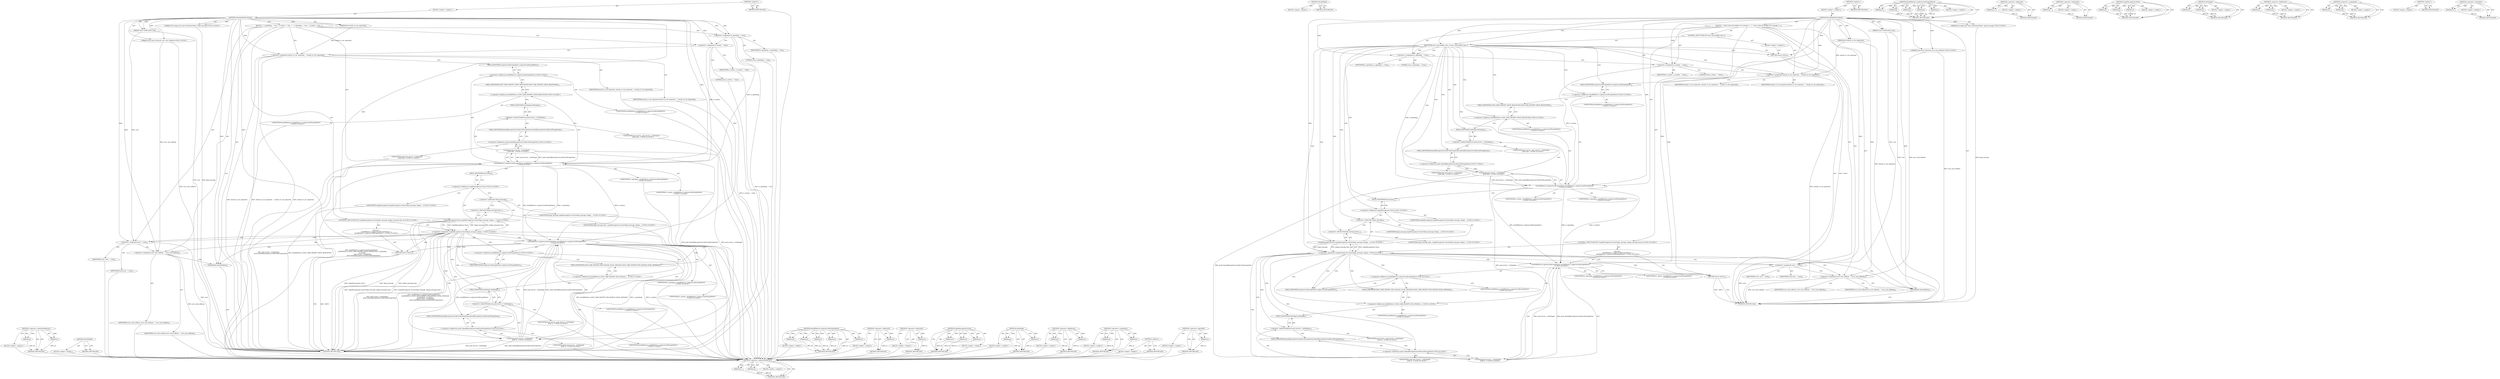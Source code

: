 digraph "&lt;operator&gt;.logicalNot" {
vulnerable_122 [label=<(METHOD,&lt;operator&gt;.indirectFieldAccess)>];
vulnerable_123 [label=<(PARAM,p1)>];
vulnerable_124 [label=<(PARAM,p2)>];
vulnerable_125 [label=<(BLOCK,&lt;empty&gt;,&lt;empty&gt;)>];
vulnerable_126 [label=<(METHOD_RETURN,ANY)>];
vulnerable_145 [label=<(METHOD,ShowBubble)>];
vulnerable_146 [label=<(BLOCK,&lt;empty&gt;,&lt;empty&gt;)>];
vulnerable_147 [label=<(METHOD_RETURN,ANY)>];
vulnerable_6 [label=<(METHOD,&lt;global&gt;)<SUB>1</SUB>>];
vulnerable_7 [label=<(BLOCK,&lt;empty&gt;,&lt;empty&gt;)<SUB>1</SUB>>];
vulnerable_8 [label=<(METHOD,ShowBubbleForUpload)<SUB>1</SUB>>];
vulnerable_9 [label=<(PARAM,const CreditCard&amp; card)<SUB>2</SUB>>];
vulnerable_10 [label="<(PARAM,std::unique_ptr&lt;base::DictionaryValue&gt; legal_message)<SUB>3</SUB>>"];
vulnerable_11 [label=<(PARAM,bool should_cvc_be_requested)<SUB>4</SUB>>];
vulnerable_12 [label="<(PARAM,const base::Closure&amp; save_card_callback)<SUB>5</SUB>>"];
vulnerable_13 [label=<(BLOCK,{
   is_uploading_ = true;
   is_reshow_ = fals...,{
   is_uploading_ = true;
   is_reshow_ = fals...)<SUB>5</SUB>>];
vulnerable_14 [label=<(&lt;operator&gt;.assignment,is_uploading_ = true)<SUB>6</SUB>>];
vulnerable_15 [label=<(IDENTIFIER,is_uploading_,is_uploading_ = true)<SUB>6</SUB>>];
vulnerable_16 [label=<(LITERAL,true,is_uploading_ = true)<SUB>6</SUB>>];
vulnerable_17 [label=<(&lt;operator&gt;.assignment,is_reshow_ = false)<SUB>7</SUB>>];
vulnerable_18 [label=<(IDENTIFIER,is_reshow_,is_reshow_ = false)<SUB>7</SUB>>];
vulnerable_19 [label=<(LITERAL,false,is_reshow_ = false)<SUB>7</SUB>>];
vulnerable_20 [label=<(&lt;operator&gt;.assignment,should_cvc_be_requested_ = should_cvc_be_requested)<SUB>8</SUB>>];
vulnerable_21 [label=<(IDENTIFIER,should_cvc_be_requested_,should_cvc_be_requested_ = should_cvc_be_requested)<SUB>8</SUB>>];
vulnerable_22 [label=<(IDENTIFIER,should_cvc_be_requested,should_cvc_be_requested_ = should_cvc_be_requested)<SUB>8</SUB>>];
vulnerable_23 [label="<(AutofillMetrics.LogSaveCardPromptMetric,AutofillMetrics::LogSaveCardPromptMetric(
     ...)<SUB>9</SUB>>"];
vulnerable_24 [label="<(&lt;operator&gt;.fieldAccess,AutofillMetrics::LogSaveCardPromptMetric)<SUB>9</SUB>>"];
vulnerable_25 [label="<(IDENTIFIER,AutofillMetrics,AutofillMetrics::LogSaveCardPromptMetric(
     ...)<SUB>9</SUB>>"];
vulnerable_26 [label=<(FIELD_IDENTIFIER,LogSaveCardPromptMetric,LogSaveCardPromptMetric)<SUB>9</SUB>>];
vulnerable_27 [label="<(&lt;operator&gt;.fieldAccess,AutofillMetrics::SAVE_CARD_PROMPT_SHOW_REQUESTED)<SUB>10</SUB>>"];
vulnerable_28 [label="<(IDENTIFIER,AutofillMetrics,AutofillMetrics::LogSaveCardPromptMetric(
     ...)<SUB>10</SUB>>"];
vulnerable_29 [label=<(FIELD_IDENTIFIER,SAVE_CARD_PROMPT_SHOW_REQUESTED,SAVE_CARD_PROMPT_SHOW_REQUESTED)<SUB>10</SUB>>];
vulnerable_30 [label="<(IDENTIFIER,is_uploading_,AutofillMetrics::LogSaveCardPromptMetric(
     ...)<SUB>10</SUB>>"];
vulnerable_31 [label="<(IDENTIFIER,is_reshow_,AutofillMetrics::LogSaveCardPromptMetric(
     ...)<SUB>11</SUB>>"];
vulnerable_32 [label="<(GetInteger,pref_service_-&gt;GetInteger(
          prefs::kAu...)<SUB>12</SUB>>"];
vulnerable_33 [label=<(&lt;operator&gt;.indirectFieldAccess,pref_service_-&gt;GetInteger)<SUB>12</SUB>>];
vulnerable_34 [label="<(IDENTIFIER,pref_service_,pref_service_-&gt;GetInteger(
          prefs::kAu...)<SUB>12</SUB>>"];
vulnerable_35 [label=<(FIELD_IDENTIFIER,GetInteger,GetInteger)<SUB>12</SUB>>];
vulnerable_36 [label="<(&lt;operator&gt;.fieldAccess,prefs::kAutofillAcceptSaveCreditCardPromptState)<SUB>13</SUB>>"];
vulnerable_37 [label="<(IDENTIFIER,prefs,pref_service_-&gt;GetInteger(
          prefs::kAu...)<SUB>13</SUB>>"];
vulnerable_38 [label=<(FIELD_IDENTIFIER,kAutofillAcceptSaveCreditCardPromptState,kAutofillAcceptSaveCreditCardPromptState)<SUB>13</SUB>>];
vulnerable_39 [label="<(CONTROL_STRUCTURE,IF,if (!LegalMessageLine::Parse(*legal_message, &amp;legal_message_lines_)))<SUB>15</SUB>>"];
vulnerable_40 [label="<(&lt;operator&gt;.logicalNot,!LegalMessageLine::Parse(*legal_message, &amp;legal...)<SUB>15</SUB>>"];
vulnerable_41 [label="<(LegalMessageLine.Parse,LegalMessageLine::Parse(*legal_message, &amp;legal_...)<SUB>15</SUB>>"];
vulnerable_42 [label="<(&lt;operator&gt;.fieldAccess,LegalMessageLine::Parse)<SUB>15</SUB>>"];
vulnerable_43 [label="<(IDENTIFIER,LegalMessageLine,LegalMessageLine::Parse(*legal_message, &amp;legal_...)<SUB>15</SUB>>"];
vulnerable_44 [label=<(FIELD_IDENTIFIER,Parse,Parse)<SUB>15</SUB>>];
vulnerable_45 [label=<(&lt;operator&gt;.indirection,*legal_message)<SUB>15</SUB>>];
vulnerable_46 [label="<(IDENTIFIER,legal_message,LegalMessageLine::Parse(*legal_message, &amp;legal_...)<SUB>15</SUB>>"];
vulnerable_47 [label=<(&lt;operator&gt;.addressOf,&amp;legal_message_lines_)<SUB>15</SUB>>];
vulnerable_48 [label="<(IDENTIFIER,legal_message_lines_,LegalMessageLine::Parse(*legal_message, &amp;legal_...)<SUB>15</SUB>>"];
vulnerable_49 [label="<(BLOCK,{
    AutofillMetrics::LogSaveCardPromptMetric(...,{
    AutofillMetrics::LogSaveCardPromptMetric(...)<SUB>15</SUB>>"];
vulnerable_50 [label="<(AutofillMetrics.LogSaveCardPromptMetric,AutofillMetrics::LogSaveCardPromptMetric(
     ...)<SUB>16</SUB>>"];
vulnerable_51 [label="<(&lt;operator&gt;.fieldAccess,AutofillMetrics::LogSaveCardPromptMetric)<SUB>16</SUB>>"];
vulnerable_52 [label="<(IDENTIFIER,AutofillMetrics,AutofillMetrics::LogSaveCardPromptMetric(
     ...)<SUB>16</SUB>>"];
vulnerable_53 [label=<(FIELD_IDENTIFIER,LogSaveCardPromptMetric,LogSaveCardPromptMetric)<SUB>16</SUB>>];
vulnerable_54 [label="<(&lt;operator&gt;.fieldAccess,AutofillMetrics::SAVE_CARD_PROMPT_END_INVALID_L...)<SUB>17</SUB>>"];
vulnerable_55 [label="<(IDENTIFIER,AutofillMetrics,AutofillMetrics::LogSaveCardPromptMetric(
     ...)<SUB>17</SUB>>"];
vulnerable_56 [label=<(FIELD_IDENTIFIER,SAVE_CARD_PROMPT_END_INVALID_LEGAL_MESSAGE,SAVE_CARD_PROMPT_END_INVALID_LEGAL_MESSAGE)<SUB>17</SUB>>];
vulnerable_57 [label="<(IDENTIFIER,is_uploading_,AutofillMetrics::LogSaveCardPromptMetric(
     ...)<SUB>18</SUB>>"];
vulnerable_58 [label="<(IDENTIFIER,is_reshow_,AutofillMetrics::LogSaveCardPromptMetric(
     ...)<SUB>18</SUB>>"];
vulnerable_59 [label="<(GetInteger,pref_service_-&gt;GetInteger(
            prefs::k...)<SUB>19</SUB>>"];
vulnerable_60 [label=<(&lt;operator&gt;.indirectFieldAccess,pref_service_-&gt;GetInteger)<SUB>19</SUB>>];
vulnerable_61 [label="<(IDENTIFIER,pref_service_,pref_service_-&gt;GetInteger(
            prefs::k...)<SUB>19</SUB>>"];
vulnerable_62 [label=<(FIELD_IDENTIFIER,GetInteger,GetInteger)<SUB>19</SUB>>];
vulnerable_63 [label="<(&lt;operator&gt;.fieldAccess,prefs::kAutofillAcceptSaveCreditCardPromptState)<SUB>20</SUB>>"];
vulnerable_64 [label="<(IDENTIFIER,prefs,pref_service_-&gt;GetInteger(
            prefs::k...)<SUB>20</SUB>>"];
vulnerable_65 [label=<(FIELD_IDENTIFIER,kAutofillAcceptSaveCreditCardPromptState,kAutofillAcceptSaveCreditCardPromptState)<SUB>20</SUB>>];
vulnerable_66 [label=<(RETURN,return;,return;)<SUB>21</SUB>>];
vulnerable_67 [label=<(&lt;operator&gt;.assignment,card_ = card)<SUB>24</SUB>>];
vulnerable_68 [label=<(IDENTIFIER,card_,card_ = card)<SUB>24</SUB>>];
vulnerable_69 [label=<(IDENTIFIER,card,card_ = card)<SUB>24</SUB>>];
vulnerable_70 [label=<(&lt;operator&gt;.assignment,save_card_callback_ = save_card_callback)<SUB>25</SUB>>];
vulnerable_71 [label=<(IDENTIFIER,save_card_callback_,save_card_callback_ = save_card_callback)<SUB>25</SUB>>];
vulnerable_72 [label=<(IDENTIFIER,save_card_callback,save_card_callback_ = save_card_callback)<SUB>25</SUB>>];
vulnerable_73 [label=<(ShowBubble,ShowBubble())<SUB>26</SUB>>];
vulnerable_74 [label=<(METHOD_RETURN,void)<SUB>1</SUB>>];
vulnerable_76 [label=<(METHOD_RETURN,ANY)<SUB>1</SUB>>];
vulnerable_104 [label=<(METHOD,AutofillMetrics.LogSaveCardPromptMetric)>];
vulnerable_105 [label=<(PARAM,p1)>];
vulnerable_106 [label=<(PARAM,p2)>];
vulnerable_107 [label=<(PARAM,p3)>];
vulnerable_108 [label=<(PARAM,p4)>];
vulnerable_109 [label=<(PARAM,p5)>];
vulnerable_110 [label=<(BLOCK,&lt;empty&gt;,&lt;empty&gt;)>];
vulnerable_111 [label=<(METHOD_RETURN,ANY)>];
vulnerable_141 [label=<(METHOD,&lt;operator&gt;.addressOf)>];
vulnerable_142 [label=<(PARAM,p1)>];
vulnerable_143 [label=<(BLOCK,&lt;empty&gt;,&lt;empty&gt;)>];
vulnerable_144 [label=<(METHOD_RETURN,ANY)>];
vulnerable_137 [label=<(METHOD,&lt;operator&gt;.indirection)>];
vulnerable_138 [label=<(PARAM,p1)>];
vulnerable_139 [label=<(BLOCK,&lt;empty&gt;,&lt;empty&gt;)>];
vulnerable_140 [label=<(METHOD_RETURN,ANY)>];
vulnerable_131 [label=<(METHOD,LegalMessageLine.Parse)>];
vulnerable_132 [label=<(PARAM,p1)>];
vulnerable_133 [label=<(PARAM,p2)>];
vulnerable_134 [label=<(PARAM,p3)>];
vulnerable_135 [label=<(BLOCK,&lt;empty&gt;,&lt;empty&gt;)>];
vulnerable_136 [label=<(METHOD_RETURN,ANY)>];
vulnerable_117 [label=<(METHOD,GetInteger)>];
vulnerable_118 [label=<(PARAM,p1)>];
vulnerable_119 [label=<(PARAM,p2)>];
vulnerable_120 [label=<(BLOCK,&lt;empty&gt;,&lt;empty&gt;)>];
vulnerable_121 [label=<(METHOD_RETURN,ANY)>];
vulnerable_112 [label=<(METHOD,&lt;operator&gt;.fieldAccess)>];
vulnerable_113 [label=<(PARAM,p1)>];
vulnerable_114 [label=<(PARAM,p2)>];
vulnerable_115 [label=<(BLOCK,&lt;empty&gt;,&lt;empty&gt;)>];
vulnerable_116 [label=<(METHOD_RETURN,ANY)>];
vulnerable_99 [label=<(METHOD,&lt;operator&gt;.assignment)>];
vulnerable_100 [label=<(PARAM,p1)>];
vulnerable_101 [label=<(PARAM,p2)>];
vulnerable_102 [label=<(BLOCK,&lt;empty&gt;,&lt;empty&gt;)>];
vulnerable_103 [label=<(METHOD_RETURN,ANY)>];
vulnerable_93 [label=<(METHOD,&lt;global&gt;)<SUB>1</SUB>>];
vulnerable_94 [label=<(BLOCK,&lt;empty&gt;,&lt;empty&gt;)>];
vulnerable_95 [label=<(METHOD_RETURN,ANY)>];
vulnerable_127 [label=<(METHOD,&lt;operator&gt;.logicalNot)>];
vulnerable_128 [label=<(PARAM,p1)>];
vulnerable_129 [label=<(BLOCK,&lt;empty&gt;,&lt;empty&gt;)>];
vulnerable_130 [label=<(METHOD_RETURN,ANY)>];
fixed_126 [label=<(METHOD,&lt;operator&gt;.indirectFieldAccess)>];
fixed_127 [label=<(PARAM,p1)>];
fixed_128 [label=<(PARAM,p2)>];
fixed_129 [label=<(BLOCK,&lt;empty&gt;,&lt;empty&gt;)>];
fixed_130 [label=<(METHOD_RETURN,ANY)>];
fixed_149 [label=<(METHOD,ShowBubble)>];
fixed_150 [label=<(BLOCK,&lt;empty&gt;,&lt;empty&gt;)>];
fixed_151 [label=<(METHOD_RETURN,ANY)>];
fixed_6 [label=<(METHOD,&lt;global&gt;)<SUB>1</SUB>>];
fixed_7 [label=<(BLOCK,&lt;empty&gt;,&lt;empty&gt;)<SUB>1</SUB>>];
fixed_8 [label=<(METHOD,ShowBubbleForUpload)<SUB>1</SUB>>];
fixed_9 [label=<(PARAM,const CreditCard&amp; card)<SUB>2</SUB>>];
fixed_10 [label="<(PARAM,std::unique_ptr&lt;base::DictionaryValue&gt; legal_message)<SUB>3</SUB>>"];
fixed_11 [label=<(PARAM,bool should_cvc_be_requested)<SUB>4</SUB>>];
fixed_12 [label="<(PARAM,const base::Closure&amp; save_card_callback)<SUB>5</SUB>>"];
fixed_13 [label=<(BLOCK,{
  // Don't show the bubble if it's already vi...,{
  // Don't show the bubble if it's already vi...)<SUB>5</SUB>>];
fixed_14 [label=<(CONTROL_STRUCTURE,IF,if (save_card_bubble_view_))<SUB>7</SUB>>];
fixed_15 [label=<(IDENTIFIER,save_card_bubble_view_,if (save_card_bubble_view_))<SUB>7</SUB>>];
fixed_16 [label=<(BLOCK,&lt;empty&gt;,&lt;empty&gt;)<SUB>8</SUB>>];
fixed_17 [label=<(RETURN,return;,return;)<SUB>8</SUB>>];
fixed_18 [label=<(&lt;operator&gt;.assignment,is_uploading_ = true)<SUB>10</SUB>>];
fixed_19 [label=<(IDENTIFIER,is_uploading_,is_uploading_ = true)<SUB>10</SUB>>];
fixed_20 [label=<(LITERAL,true,is_uploading_ = true)<SUB>10</SUB>>];
fixed_21 [label=<(&lt;operator&gt;.assignment,is_reshow_ = false)<SUB>11</SUB>>];
fixed_22 [label=<(IDENTIFIER,is_reshow_,is_reshow_ = false)<SUB>11</SUB>>];
fixed_23 [label=<(LITERAL,false,is_reshow_ = false)<SUB>11</SUB>>];
fixed_24 [label=<(&lt;operator&gt;.assignment,should_cvc_be_requested_ = should_cvc_be_requested)<SUB>12</SUB>>];
fixed_25 [label=<(IDENTIFIER,should_cvc_be_requested_,should_cvc_be_requested_ = should_cvc_be_requested)<SUB>12</SUB>>];
fixed_26 [label=<(IDENTIFIER,should_cvc_be_requested,should_cvc_be_requested_ = should_cvc_be_requested)<SUB>12</SUB>>];
fixed_27 [label="<(AutofillMetrics.LogSaveCardPromptMetric,AutofillMetrics::LogSaveCardPromptMetric(
     ...)<SUB>13</SUB>>"];
fixed_28 [label="<(&lt;operator&gt;.fieldAccess,AutofillMetrics::LogSaveCardPromptMetric)<SUB>13</SUB>>"];
fixed_29 [label="<(IDENTIFIER,AutofillMetrics,AutofillMetrics::LogSaveCardPromptMetric(
     ...)<SUB>13</SUB>>"];
fixed_30 [label=<(FIELD_IDENTIFIER,LogSaveCardPromptMetric,LogSaveCardPromptMetric)<SUB>13</SUB>>];
fixed_31 [label="<(&lt;operator&gt;.fieldAccess,AutofillMetrics::SAVE_CARD_PROMPT_SHOW_REQUESTED)<SUB>14</SUB>>"];
fixed_32 [label="<(IDENTIFIER,AutofillMetrics,AutofillMetrics::LogSaveCardPromptMetric(
     ...)<SUB>14</SUB>>"];
fixed_33 [label=<(FIELD_IDENTIFIER,SAVE_CARD_PROMPT_SHOW_REQUESTED,SAVE_CARD_PROMPT_SHOW_REQUESTED)<SUB>14</SUB>>];
fixed_34 [label="<(IDENTIFIER,is_uploading_,AutofillMetrics::LogSaveCardPromptMetric(
     ...)<SUB>14</SUB>>"];
fixed_35 [label="<(IDENTIFIER,is_reshow_,AutofillMetrics::LogSaveCardPromptMetric(
     ...)<SUB>15</SUB>>"];
fixed_36 [label="<(GetInteger,pref_service_-&gt;GetInteger(
          prefs::kAu...)<SUB>16</SUB>>"];
fixed_37 [label=<(&lt;operator&gt;.indirectFieldAccess,pref_service_-&gt;GetInteger)<SUB>16</SUB>>];
fixed_38 [label="<(IDENTIFIER,pref_service_,pref_service_-&gt;GetInteger(
          prefs::kAu...)<SUB>16</SUB>>"];
fixed_39 [label=<(FIELD_IDENTIFIER,GetInteger,GetInteger)<SUB>16</SUB>>];
fixed_40 [label="<(&lt;operator&gt;.fieldAccess,prefs::kAutofillAcceptSaveCreditCardPromptState)<SUB>17</SUB>>"];
fixed_41 [label="<(IDENTIFIER,prefs,pref_service_-&gt;GetInteger(
          prefs::kAu...)<SUB>17</SUB>>"];
fixed_42 [label=<(FIELD_IDENTIFIER,kAutofillAcceptSaveCreditCardPromptState,kAutofillAcceptSaveCreditCardPromptState)<SUB>17</SUB>>];
fixed_43 [label="<(CONTROL_STRUCTURE,IF,if (!LegalMessageLine::Parse(*legal_message, &amp;legal_message_lines_)))<SUB>19</SUB>>"];
fixed_44 [label="<(&lt;operator&gt;.logicalNot,!LegalMessageLine::Parse(*legal_message, &amp;legal...)<SUB>19</SUB>>"];
fixed_45 [label="<(LegalMessageLine.Parse,LegalMessageLine::Parse(*legal_message, &amp;legal_...)<SUB>19</SUB>>"];
fixed_46 [label="<(&lt;operator&gt;.fieldAccess,LegalMessageLine::Parse)<SUB>19</SUB>>"];
fixed_47 [label="<(IDENTIFIER,LegalMessageLine,LegalMessageLine::Parse(*legal_message, &amp;legal_...)<SUB>19</SUB>>"];
fixed_48 [label=<(FIELD_IDENTIFIER,Parse,Parse)<SUB>19</SUB>>];
fixed_49 [label=<(&lt;operator&gt;.indirection,*legal_message)<SUB>19</SUB>>];
fixed_50 [label="<(IDENTIFIER,legal_message,LegalMessageLine::Parse(*legal_message, &amp;legal_...)<SUB>19</SUB>>"];
fixed_51 [label=<(&lt;operator&gt;.addressOf,&amp;legal_message_lines_)<SUB>19</SUB>>];
fixed_52 [label="<(IDENTIFIER,legal_message_lines_,LegalMessageLine::Parse(*legal_message, &amp;legal_...)<SUB>19</SUB>>"];
fixed_53 [label="<(BLOCK,{
    AutofillMetrics::LogSaveCardPromptMetric(...,{
    AutofillMetrics::LogSaveCardPromptMetric(...)<SUB>19</SUB>>"];
fixed_54 [label="<(AutofillMetrics.LogSaveCardPromptMetric,AutofillMetrics::LogSaveCardPromptMetric(
     ...)<SUB>20</SUB>>"];
fixed_55 [label="<(&lt;operator&gt;.fieldAccess,AutofillMetrics::LogSaveCardPromptMetric)<SUB>20</SUB>>"];
fixed_56 [label="<(IDENTIFIER,AutofillMetrics,AutofillMetrics::LogSaveCardPromptMetric(
     ...)<SUB>20</SUB>>"];
fixed_57 [label=<(FIELD_IDENTIFIER,LogSaveCardPromptMetric,LogSaveCardPromptMetric)<SUB>20</SUB>>];
fixed_58 [label="<(&lt;operator&gt;.fieldAccess,AutofillMetrics::SAVE_CARD_PROMPT_END_INVALID_L...)<SUB>21</SUB>>"];
fixed_59 [label="<(IDENTIFIER,AutofillMetrics,AutofillMetrics::LogSaveCardPromptMetric(
     ...)<SUB>21</SUB>>"];
fixed_60 [label=<(FIELD_IDENTIFIER,SAVE_CARD_PROMPT_END_INVALID_LEGAL_MESSAGE,SAVE_CARD_PROMPT_END_INVALID_LEGAL_MESSAGE)<SUB>21</SUB>>];
fixed_61 [label="<(IDENTIFIER,is_uploading_,AutofillMetrics::LogSaveCardPromptMetric(
     ...)<SUB>22</SUB>>"];
fixed_62 [label="<(IDENTIFIER,is_reshow_,AutofillMetrics::LogSaveCardPromptMetric(
     ...)<SUB>22</SUB>>"];
fixed_63 [label="<(GetInteger,pref_service_-&gt;GetInteger(
            prefs::k...)<SUB>23</SUB>>"];
fixed_64 [label=<(&lt;operator&gt;.indirectFieldAccess,pref_service_-&gt;GetInteger)<SUB>23</SUB>>];
fixed_65 [label="<(IDENTIFIER,pref_service_,pref_service_-&gt;GetInteger(
            prefs::k...)<SUB>23</SUB>>"];
fixed_66 [label=<(FIELD_IDENTIFIER,GetInteger,GetInteger)<SUB>23</SUB>>];
fixed_67 [label="<(&lt;operator&gt;.fieldAccess,prefs::kAutofillAcceptSaveCreditCardPromptState)<SUB>24</SUB>>"];
fixed_68 [label="<(IDENTIFIER,prefs,pref_service_-&gt;GetInteger(
            prefs::k...)<SUB>24</SUB>>"];
fixed_69 [label=<(FIELD_IDENTIFIER,kAutofillAcceptSaveCreditCardPromptState,kAutofillAcceptSaveCreditCardPromptState)<SUB>24</SUB>>];
fixed_70 [label=<(RETURN,return;,return;)<SUB>25</SUB>>];
fixed_71 [label=<(&lt;operator&gt;.assignment,card_ = card)<SUB>28</SUB>>];
fixed_72 [label=<(IDENTIFIER,card_,card_ = card)<SUB>28</SUB>>];
fixed_73 [label=<(IDENTIFIER,card,card_ = card)<SUB>28</SUB>>];
fixed_74 [label=<(&lt;operator&gt;.assignment,save_card_callback_ = save_card_callback)<SUB>29</SUB>>];
fixed_75 [label=<(IDENTIFIER,save_card_callback_,save_card_callback_ = save_card_callback)<SUB>29</SUB>>];
fixed_76 [label=<(IDENTIFIER,save_card_callback,save_card_callback_ = save_card_callback)<SUB>29</SUB>>];
fixed_77 [label=<(ShowBubble,ShowBubble())<SUB>30</SUB>>];
fixed_78 [label=<(METHOD_RETURN,void)<SUB>1</SUB>>];
fixed_80 [label=<(METHOD_RETURN,ANY)<SUB>1</SUB>>];
fixed_108 [label=<(METHOD,AutofillMetrics.LogSaveCardPromptMetric)>];
fixed_109 [label=<(PARAM,p1)>];
fixed_110 [label=<(PARAM,p2)>];
fixed_111 [label=<(PARAM,p3)>];
fixed_112 [label=<(PARAM,p4)>];
fixed_113 [label=<(PARAM,p5)>];
fixed_114 [label=<(BLOCK,&lt;empty&gt;,&lt;empty&gt;)>];
fixed_115 [label=<(METHOD_RETURN,ANY)>];
fixed_145 [label=<(METHOD,&lt;operator&gt;.addressOf)>];
fixed_146 [label=<(PARAM,p1)>];
fixed_147 [label=<(BLOCK,&lt;empty&gt;,&lt;empty&gt;)>];
fixed_148 [label=<(METHOD_RETURN,ANY)>];
fixed_141 [label=<(METHOD,&lt;operator&gt;.indirection)>];
fixed_142 [label=<(PARAM,p1)>];
fixed_143 [label=<(BLOCK,&lt;empty&gt;,&lt;empty&gt;)>];
fixed_144 [label=<(METHOD_RETURN,ANY)>];
fixed_135 [label=<(METHOD,LegalMessageLine.Parse)>];
fixed_136 [label=<(PARAM,p1)>];
fixed_137 [label=<(PARAM,p2)>];
fixed_138 [label=<(PARAM,p3)>];
fixed_139 [label=<(BLOCK,&lt;empty&gt;,&lt;empty&gt;)>];
fixed_140 [label=<(METHOD_RETURN,ANY)>];
fixed_121 [label=<(METHOD,GetInteger)>];
fixed_122 [label=<(PARAM,p1)>];
fixed_123 [label=<(PARAM,p2)>];
fixed_124 [label=<(BLOCK,&lt;empty&gt;,&lt;empty&gt;)>];
fixed_125 [label=<(METHOD_RETURN,ANY)>];
fixed_116 [label=<(METHOD,&lt;operator&gt;.fieldAccess)>];
fixed_117 [label=<(PARAM,p1)>];
fixed_118 [label=<(PARAM,p2)>];
fixed_119 [label=<(BLOCK,&lt;empty&gt;,&lt;empty&gt;)>];
fixed_120 [label=<(METHOD_RETURN,ANY)>];
fixed_103 [label=<(METHOD,&lt;operator&gt;.assignment)>];
fixed_104 [label=<(PARAM,p1)>];
fixed_105 [label=<(PARAM,p2)>];
fixed_106 [label=<(BLOCK,&lt;empty&gt;,&lt;empty&gt;)>];
fixed_107 [label=<(METHOD_RETURN,ANY)>];
fixed_97 [label=<(METHOD,&lt;global&gt;)<SUB>1</SUB>>];
fixed_98 [label=<(BLOCK,&lt;empty&gt;,&lt;empty&gt;)>];
fixed_99 [label=<(METHOD_RETURN,ANY)>];
fixed_131 [label=<(METHOD,&lt;operator&gt;.logicalNot)>];
fixed_132 [label=<(PARAM,p1)>];
fixed_133 [label=<(BLOCK,&lt;empty&gt;,&lt;empty&gt;)>];
fixed_134 [label=<(METHOD_RETURN,ANY)>];
vulnerable_122 -> vulnerable_123  [key=0, label="AST: "];
vulnerable_122 -> vulnerable_123  [key=1, label="DDG: "];
vulnerable_122 -> vulnerable_125  [key=0, label="AST: "];
vulnerable_122 -> vulnerable_124  [key=0, label="AST: "];
vulnerable_122 -> vulnerable_124  [key=1, label="DDG: "];
vulnerable_122 -> vulnerable_126  [key=0, label="AST: "];
vulnerable_122 -> vulnerable_126  [key=1, label="CFG: "];
vulnerable_123 -> vulnerable_126  [key=0, label="DDG: p1"];
vulnerable_124 -> vulnerable_126  [key=0, label="DDG: p2"];
vulnerable_125 -> fixed_126  [key=0];
vulnerable_126 -> fixed_126  [key=0];
vulnerable_145 -> vulnerable_146  [key=0, label="AST: "];
vulnerable_145 -> vulnerable_147  [key=0, label="AST: "];
vulnerable_145 -> vulnerable_147  [key=1, label="CFG: "];
vulnerable_146 -> fixed_126  [key=0];
vulnerable_147 -> fixed_126  [key=0];
vulnerable_6 -> vulnerable_7  [key=0, label="AST: "];
vulnerable_6 -> vulnerable_76  [key=0, label="AST: "];
vulnerable_6 -> vulnerable_76  [key=1, label="CFG: "];
vulnerable_7 -> vulnerable_8  [key=0, label="AST: "];
vulnerable_8 -> vulnerable_9  [key=0, label="AST: "];
vulnerable_8 -> vulnerable_9  [key=1, label="DDG: "];
vulnerable_8 -> vulnerable_10  [key=0, label="AST: "];
vulnerable_8 -> vulnerable_10  [key=1, label="DDG: "];
vulnerable_8 -> vulnerable_11  [key=0, label="AST: "];
vulnerable_8 -> vulnerable_11  [key=1, label="DDG: "];
vulnerable_8 -> vulnerable_12  [key=0, label="AST: "];
vulnerable_8 -> vulnerable_12  [key=1, label="DDG: "];
vulnerable_8 -> vulnerable_13  [key=0, label="AST: "];
vulnerable_8 -> vulnerable_74  [key=0, label="AST: "];
vulnerable_8 -> vulnerable_14  [key=0, label="CFG: "];
vulnerable_8 -> vulnerable_14  [key=1, label="DDG: "];
vulnerable_8 -> vulnerable_17  [key=0, label="DDG: "];
vulnerable_8 -> vulnerable_20  [key=0, label="DDG: "];
vulnerable_8 -> vulnerable_67  [key=0, label="DDG: "];
vulnerable_8 -> vulnerable_70  [key=0, label="DDG: "];
vulnerable_8 -> vulnerable_73  [key=0, label="DDG: "];
vulnerable_8 -> vulnerable_23  [key=0, label="DDG: "];
vulnerable_8 -> vulnerable_66  [key=0, label="DDG: "];
vulnerable_8 -> vulnerable_41  [key=0, label="DDG: "];
vulnerable_8 -> vulnerable_50  [key=0, label="DDG: "];
vulnerable_9 -> vulnerable_74  [key=0, label="DDG: card"];
vulnerable_9 -> vulnerable_67  [key=0, label="DDG: card"];
vulnerable_10 -> vulnerable_74  [key=0, label="DDG: legal_message"];
vulnerable_11 -> vulnerable_20  [key=0, label="DDG: should_cvc_be_requested"];
vulnerable_12 -> vulnerable_74  [key=0, label="DDG: save_card_callback"];
vulnerable_12 -> vulnerable_70  [key=0, label="DDG: save_card_callback"];
vulnerable_13 -> vulnerable_14  [key=0, label="AST: "];
vulnerable_13 -> vulnerable_17  [key=0, label="AST: "];
vulnerable_13 -> vulnerable_20  [key=0, label="AST: "];
vulnerable_13 -> vulnerable_23  [key=0, label="AST: "];
vulnerable_13 -> vulnerable_39  [key=0, label="AST: "];
vulnerable_13 -> vulnerable_67  [key=0, label="AST: "];
vulnerable_13 -> vulnerable_70  [key=0, label="AST: "];
vulnerable_13 -> vulnerable_73  [key=0, label="AST: "];
vulnerable_14 -> vulnerable_15  [key=0, label="AST: "];
vulnerable_14 -> vulnerable_16  [key=0, label="AST: "];
vulnerable_14 -> vulnerable_17  [key=0, label="CFG: "];
vulnerable_14 -> vulnerable_74  [key=0, label="DDG: is_uploading_ = true"];
vulnerable_14 -> vulnerable_23  [key=0, label="DDG: is_uploading_"];
vulnerable_15 -> fixed_126  [key=0];
vulnerable_16 -> fixed_126  [key=0];
vulnerable_17 -> vulnerable_18  [key=0, label="AST: "];
vulnerable_17 -> vulnerable_19  [key=0, label="AST: "];
vulnerable_17 -> vulnerable_20  [key=0, label="CFG: "];
vulnerable_17 -> vulnerable_74  [key=0, label="DDG: is_reshow_ = false"];
vulnerable_17 -> vulnerable_23  [key=0, label="DDG: is_reshow_"];
vulnerable_18 -> fixed_126  [key=0];
vulnerable_19 -> fixed_126  [key=0];
vulnerable_20 -> vulnerable_21  [key=0, label="AST: "];
vulnerable_20 -> vulnerable_22  [key=0, label="AST: "];
vulnerable_20 -> vulnerable_26  [key=0, label="CFG: "];
vulnerable_20 -> vulnerable_74  [key=0, label="DDG: should_cvc_be_requested"];
vulnerable_20 -> vulnerable_74  [key=1, label="DDG: should_cvc_be_requested_ = should_cvc_be_requested"];
vulnerable_20 -> vulnerable_74  [key=2, label="DDG: should_cvc_be_requested_"];
vulnerable_21 -> fixed_126  [key=0];
vulnerable_22 -> fixed_126  [key=0];
vulnerable_23 -> vulnerable_24  [key=0, label="AST: "];
vulnerable_23 -> vulnerable_27  [key=0, label="AST: "];
vulnerable_23 -> vulnerable_30  [key=0, label="AST: "];
vulnerable_23 -> vulnerable_31  [key=0, label="AST: "];
vulnerable_23 -> vulnerable_32  [key=0, label="AST: "];
vulnerable_23 -> vulnerable_44  [key=0, label="CFG: "];
vulnerable_23 -> vulnerable_74  [key=0, label="DDG: AutofillMetrics::SAVE_CARD_PROMPT_SHOW_REQUESTED"];
vulnerable_23 -> vulnerable_74  [key=1, label="DDG: pref_service_-&gt;GetInteger(
          prefs::kAutofillAcceptSaveCreditCardPromptState)"];
vulnerable_23 -> vulnerable_74  [key=2, label="DDG: AutofillMetrics::LogSaveCardPromptMetric(
      AutofillMetrics::SAVE_CARD_PROMPT_SHOW_REQUESTED, is_uploading_,
      is_reshow_,
      pref_service_-&gt;GetInteger(
          prefs::kAutofillAcceptSaveCreditCardPromptState))"];
vulnerable_23 -> vulnerable_50  [key=0, label="DDG: AutofillMetrics::LogSaveCardPromptMetric"];
vulnerable_23 -> vulnerable_50  [key=1, label="DDG: is_uploading_"];
vulnerable_23 -> vulnerable_50  [key=2, label="DDG: is_reshow_"];
vulnerable_24 -> vulnerable_25  [key=0, label="AST: "];
vulnerable_24 -> vulnerable_26  [key=0, label="AST: "];
vulnerable_24 -> vulnerable_29  [key=0, label="CFG: "];
vulnerable_25 -> fixed_126  [key=0];
vulnerable_26 -> vulnerable_24  [key=0, label="CFG: "];
vulnerable_27 -> vulnerable_28  [key=0, label="AST: "];
vulnerable_27 -> vulnerable_29  [key=0, label="AST: "];
vulnerable_27 -> vulnerable_35  [key=0, label="CFG: "];
vulnerable_28 -> fixed_126  [key=0];
vulnerable_29 -> vulnerable_27  [key=0, label="CFG: "];
vulnerable_30 -> fixed_126  [key=0];
vulnerable_31 -> fixed_126  [key=0];
vulnerable_32 -> vulnerable_33  [key=0, label="AST: "];
vulnerable_32 -> vulnerable_36  [key=0, label="AST: "];
vulnerable_32 -> vulnerable_23  [key=0, label="CFG: "];
vulnerable_32 -> vulnerable_23  [key=1, label="DDG: pref_service_-&gt;GetInteger"];
vulnerable_32 -> vulnerable_23  [key=2, label="DDG: prefs::kAutofillAcceptSaveCreditCardPromptState"];
vulnerable_32 -> vulnerable_59  [key=0, label="DDG: pref_service_-&gt;GetInteger"];
vulnerable_32 -> vulnerable_59  [key=1, label="DDG: prefs::kAutofillAcceptSaveCreditCardPromptState"];
vulnerable_33 -> vulnerable_34  [key=0, label="AST: "];
vulnerable_33 -> vulnerable_35  [key=0, label="AST: "];
vulnerable_33 -> vulnerable_38  [key=0, label="CFG: "];
vulnerable_34 -> fixed_126  [key=0];
vulnerable_35 -> vulnerable_33  [key=0, label="CFG: "];
vulnerable_36 -> vulnerable_37  [key=0, label="AST: "];
vulnerable_36 -> vulnerable_38  [key=0, label="AST: "];
vulnerable_36 -> vulnerable_32  [key=0, label="CFG: "];
vulnerable_37 -> fixed_126  [key=0];
vulnerable_38 -> vulnerable_36  [key=0, label="CFG: "];
vulnerable_39 -> vulnerable_40  [key=0, label="AST: "];
vulnerable_39 -> vulnerable_49  [key=0, label="AST: "];
vulnerable_40 -> vulnerable_41  [key=0, label="AST: "];
vulnerable_40 -> vulnerable_53  [key=0, label="CFG: "];
vulnerable_40 -> vulnerable_53  [key=1, label="CDG: "];
vulnerable_40 -> vulnerable_67  [key=0, label="CFG: "];
vulnerable_40 -> vulnerable_67  [key=1, label="CDG: "];
vulnerable_40 -> vulnerable_74  [key=0, label="DDG: LegalMessageLine::Parse(*legal_message, &amp;legal_message_lines_)"];
vulnerable_40 -> vulnerable_74  [key=1, label="DDG: !LegalMessageLine::Parse(*legal_message, &amp;legal_message_lines_)"];
vulnerable_40 -> vulnerable_60  [key=0, label="CDG: "];
vulnerable_40 -> vulnerable_73  [key=0, label="CDG: "];
vulnerable_40 -> vulnerable_51  [key=0, label="CDG: "];
vulnerable_40 -> vulnerable_66  [key=0, label="CDG: "];
vulnerable_40 -> vulnerable_56  [key=0, label="CDG: "];
vulnerable_40 -> vulnerable_70  [key=0, label="CDG: "];
vulnerable_40 -> vulnerable_63  [key=0, label="CDG: "];
vulnerable_40 -> vulnerable_65  [key=0, label="CDG: "];
vulnerable_40 -> vulnerable_50  [key=0, label="CDG: "];
vulnerable_40 -> vulnerable_59  [key=0, label="CDG: "];
vulnerable_40 -> vulnerable_54  [key=0, label="CDG: "];
vulnerable_40 -> vulnerable_62  [key=0, label="CDG: "];
vulnerable_41 -> vulnerable_42  [key=0, label="AST: "];
vulnerable_41 -> vulnerable_45  [key=0, label="AST: "];
vulnerable_41 -> vulnerable_47  [key=0, label="AST: "];
vulnerable_41 -> vulnerable_40  [key=0, label="CFG: "];
vulnerable_41 -> vulnerable_40  [key=1, label="DDG: LegalMessageLine::Parse"];
vulnerable_41 -> vulnerable_40  [key=2, label="DDG: *legal_message"];
vulnerable_41 -> vulnerable_40  [key=3, label="DDG: &amp;legal_message_lines_"];
vulnerable_41 -> vulnerable_74  [key=0, label="DDG: LegalMessageLine::Parse"];
vulnerable_41 -> vulnerable_74  [key=1, label="DDG: *legal_message"];
vulnerable_41 -> vulnerable_74  [key=2, label="DDG: &amp;legal_message_lines_"];
vulnerable_42 -> vulnerable_43  [key=0, label="AST: "];
vulnerable_42 -> vulnerable_44  [key=0, label="AST: "];
vulnerable_42 -> vulnerable_45  [key=0, label="CFG: "];
vulnerable_43 -> fixed_126  [key=0];
vulnerable_44 -> vulnerable_42  [key=0, label="CFG: "];
vulnerable_45 -> vulnerable_46  [key=0, label="AST: "];
vulnerable_45 -> vulnerable_47  [key=0, label="CFG: "];
vulnerable_46 -> fixed_126  [key=0];
vulnerable_47 -> vulnerable_48  [key=0, label="AST: "];
vulnerable_47 -> vulnerable_41  [key=0, label="CFG: "];
vulnerable_48 -> fixed_126  [key=0];
vulnerable_49 -> vulnerable_50  [key=0, label="AST: "];
vulnerable_49 -> vulnerable_66  [key=0, label="AST: "];
vulnerable_50 -> vulnerable_51  [key=0, label="AST: "];
vulnerable_50 -> vulnerable_54  [key=0, label="AST: "];
vulnerable_50 -> vulnerable_57  [key=0, label="AST: "];
vulnerable_50 -> vulnerable_58  [key=0, label="AST: "];
vulnerable_50 -> vulnerable_59  [key=0, label="AST: "];
vulnerable_50 -> vulnerable_66  [key=0, label="CFG: "];
vulnerable_50 -> vulnerable_74  [key=0, label="DDG: AutofillMetrics::LogSaveCardPromptMetric"];
vulnerable_50 -> vulnerable_74  [key=1, label="DDG: AutofillMetrics::SAVE_CARD_PROMPT_END_INVALID_LEGAL_MESSAGE"];
vulnerable_50 -> vulnerable_74  [key=2, label="DDG: is_uploading_"];
vulnerable_50 -> vulnerable_74  [key=3, label="DDG: is_reshow_"];
vulnerable_50 -> vulnerable_74  [key=4, label="DDG: pref_service_-&gt;GetInteger(
            prefs::kAutofillAcceptSaveCreditCardPromptState)"];
vulnerable_50 -> vulnerable_74  [key=5, label="DDG: AutofillMetrics::LogSaveCardPromptMetric(
        AutofillMetrics::SAVE_CARD_PROMPT_END_INVALID_LEGAL_MESSAGE,
        is_uploading_, is_reshow_,
        pref_service_-&gt;GetInteger(
            prefs::kAutofillAcceptSaveCreditCardPromptState))"];
vulnerable_51 -> vulnerable_52  [key=0, label="AST: "];
vulnerable_51 -> vulnerable_53  [key=0, label="AST: "];
vulnerable_51 -> vulnerable_56  [key=0, label="CFG: "];
vulnerable_52 -> fixed_126  [key=0];
vulnerable_53 -> vulnerable_51  [key=0, label="CFG: "];
vulnerable_54 -> vulnerable_55  [key=0, label="AST: "];
vulnerable_54 -> vulnerable_56  [key=0, label="AST: "];
vulnerable_54 -> vulnerable_62  [key=0, label="CFG: "];
vulnerable_55 -> fixed_126  [key=0];
vulnerable_56 -> vulnerable_54  [key=0, label="CFG: "];
vulnerable_57 -> fixed_126  [key=0];
vulnerable_58 -> fixed_126  [key=0];
vulnerable_59 -> vulnerable_60  [key=0, label="AST: "];
vulnerable_59 -> vulnerable_63  [key=0, label="AST: "];
vulnerable_59 -> vulnerable_50  [key=0, label="CFG: "];
vulnerable_59 -> vulnerable_50  [key=1, label="DDG: pref_service_-&gt;GetInteger"];
vulnerable_59 -> vulnerable_50  [key=2, label="DDG: prefs::kAutofillAcceptSaveCreditCardPromptState"];
vulnerable_59 -> vulnerable_74  [key=0, label="DDG: pref_service_-&gt;GetInteger"];
vulnerable_59 -> vulnerable_74  [key=1, label="DDG: prefs::kAutofillAcceptSaveCreditCardPromptState"];
vulnerable_60 -> vulnerable_61  [key=0, label="AST: "];
vulnerable_60 -> vulnerable_62  [key=0, label="AST: "];
vulnerable_60 -> vulnerable_65  [key=0, label="CFG: "];
vulnerable_61 -> fixed_126  [key=0];
vulnerable_62 -> vulnerable_60  [key=0, label="CFG: "];
vulnerable_63 -> vulnerable_64  [key=0, label="AST: "];
vulnerable_63 -> vulnerable_65  [key=0, label="AST: "];
vulnerable_63 -> vulnerable_59  [key=0, label="CFG: "];
vulnerable_64 -> fixed_126  [key=0];
vulnerable_65 -> vulnerable_63  [key=0, label="CFG: "];
vulnerable_66 -> vulnerable_74  [key=0, label="CFG: "];
vulnerable_66 -> vulnerable_74  [key=1, label="DDG: &lt;RET&gt;"];
vulnerable_67 -> vulnerable_68  [key=0, label="AST: "];
vulnerable_67 -> vulnerable_69  [key=0, label="AST: "];
vulnerable_67 -> vulnerable_70  [key=0, label="CFG: "];
vulnerable_67 -> vulnerable_74  [key=0, label="DDG: card_"];
vulnerable_68 -> fixed_126  [key=0];
vulnerable_69 -> fixed_126  [key=0];
vulnerable_70 -> vulnerable_71  [key=0, label="AST: "];
vulnerable_70 -> vulnerable_72  [key=0, label="AST: "];
vulnerable_70 -> vulnerable_73  [key=0, label="CFG: "];
vulnerable_70 -> vulnerable_74  [key=0, label="DDG: save_card_callback_"];
vulnerable_71 -> fixed_126  [key=0];
vulnerable_72 -> fixed_126  [key=0];
vulnerable_73 -> vulnerable_74  [key=0, label="CFG: "];
vulnerable_74 -> fixed_126  [key=0];
vulnerable_76 -> fixed_126  [key=0];
vulnerable_104 -> vulnerable_105  [key=0, label="AST: "];
vulnerable_104 -> vulnerable_105  [key=1, label="DDG: "];
vulnerable_104 -> vulnerable_110  [key=0, label="AST: "];
vulnerable_104 -> vulnerable_106  [key=0, label="AST: "];
vulnerable_104 -> vulnerable_106  [key=1, label="DDG: "];
vulnerable_104 -> vulnerable_111  [key=0, label="AST: "];
vulnerable_104 -> vulnerable_111  [key=1, label="CFG: "];
vulnerable_104 -> vulnerable_107  [key=0, label="AST: "];
vulnerable_104 -> vulnerable_107  [key=1, label="DDG: "];
vulnerable_104 -> vulnerable_108  [key=0, label="AST: "];
vulnerable_104 -> vulnerable_108  [key=1, label="DDG: "];
vulnerable_104 -> vulnerable_109  [key=0, label="AST: "];
vulnerable_104 -> vulnerable_109  [key=1, label="DDG: "];
vulnerable_105 -> vulnerable_111  [key=0, label="DDG: p1"];
vulnerable_106 -> vulnerable_111  [key=0, label="DDG: p2"];
vulnerable_107 -> vulnerable_111  [key=0, label="DDG: p3"];
vulnerable_108 -> vulnerable_111  [key=0, label="DDG: p4"];
vulnerable_109 -> vulnerable_111  [key=0, label="DDG: p5"];
vulnerable_110 -> fixed_126  [key=0];
vulnerable_111 -> fixed_126  [key=0];
vulnerable_141 -> vulnerable_142  [key=0, label="AST: "];
vulnerable_141 -> vulnerable_142  [key=1, label="DDG: "];
vulnerable_141 -> vulnerable_143  [key=0, label="AST: "];
vulnerable_141 -> vulnerable_144  [key=0, label="AST: "];
vulnerable_141 -> vulnerable_144  [key=1, label="CFG: "];
vulnerable_142 -> vulnerable_144  [key=0, label="DDG: p1"];
vulnerable_143 -> fixed_126  [key=0];
vulnerable_144 -> fixed_126  [key=0];
vulnerable_137 -> vulnerable_138  [key=0, label="AST: "];
vulnerable_137 -> vulnerable_138  [key=1, label="DDG: "];
vulnerable_137 -> vulnerable_139  [key=0, label="AST: "];
vulnerable_137 -> vulnerable_140  [key=0, label="AST: "];
vulnerable_137 -> vulnerable_140  [key=1, label="CFG: "];
vulnerable_138 -> vulnerable_140  [key=0, label="DDG: p1"];
vulnerable_139 -> fixed_126  [key=0];
vulnerable_140 -> fixed_126  [key=0];
vulnerable_131 -> vulnerable_132  [key=0, label="AST: "];
vulnerable_131 -> vulnerable_132  [key=1, label="DDG: "];
vulnerable_131 -> vulnerable_135  [key=0, label="AST: "];
vulnerable_131 -> vulnerable_133  [key=0, label="AST: "];
vulnerable_131 -> vulnerable_133  [key=1, label="DDG: "];
vulnerable_131 -> vulnerable_136  [key=0, label="AST: "];
vulnerable_131 -> vulnerable_136  [key=1, label="CFG: "];
vulnerable_131 -> vulnerable_134  [key=0, label="AST: "];
vulnerable_131 -> vulnerable_134  [key=1, label="DDG: "];
vulnerable_132 -> vulnerable_136  [key=0, label="DDG: p1"];
vulnerable_133 -> vulnerable_136  [key=0, label="DDG: p2"];
vulnerable_134 -> vulnerable_136  [key=0, label="DDG: p3"];
vulnerable_135 -> fixed_126  [key=0];
vulnerable_136 -> fixed_126  [key=0];
vulnerable_117 -> vulnerable_118  [key=0, label="AST: "];
vulnerable_117 -> vulnerable_118  [key=1, label="DDG: "];
vulnerable_117 -> vulnerable_120  [key=0, label="AST: "];
vulnerable_117 -> vulnerable_119  [key=0, label="AST: "];
vulnerable_117 -> vulnerable_119  [key=1, label="DDG: "];
vulnerable_117 -> vulnerable_121  [key=0, label="AST: "];
vulnerable_117 -> vulnerable_121  [key=1, label="CFG: "];
vulnerable_118 -> vulnerable_121  [key=0, label="DDG: p1"];
vulnerable_119 -> vulnerable_121  [key=0, label="DDG: p2"];
vulnerable_120 -> fixed_126  [key=0];
vulnerable_121 -> fixed_126  [key=0];
vulnerable_112 -> vulnerable_113  [key=0, label="AST: "];
vulnerable_112 -> vulnerable_113  [key=1, label="DDG: "];
vulnerable_112 -> vulnerable_115  [key=0, label="AST: "];
vulnerable_112 -> vulnerable_114  [key=0, label="AST: "];
vulnerable_112 -> vulnerable_114  [key=1, label="DDG: "];
vulnerable_112 -> vulnerable_116  [key=0, label="AST: "];
vulnerable_112 -> vulnerable_116  [key=1, label="CFG: "];
vulnerable_113 -> vulnerable_116  [key=0, label="DDG: p1"];
vulnerable_114 -> vulnerable_116  [key=0, label="DDG: p2"];
vulnerable_115 -> fixed_126  [key=0];
vulnerable_116 -> fixed_126  [key=0];
vulnerable_99 -> vulnerable_100  [key=0, label="AST: "];
vulnerable_99 -> vulnerable_100  [key=1, label="DDG: "];
vulnerable_99 -> vulnerable_102  [key=0, label="AST: "];
vulnerable_99 -> vulnerable_101  [key=0, label="AST: "];
vulnerable_99 -> vulnerable_101  [key=1, label="DDG: "];
vulnerable_99 -> vulnerable_103  [key=0, label="AST: "];
vulnerable_99 -> vulnerable_103  [key=1, label="CFG: "];
vulnerable_100 -> vulnerable_103  [key=0, label="DDG: p1"];
vulnerable_101 -> vulnerable_103  [key=0, label="DDG: p2"];
vulnerable_102 -> fixed_126  [key=0];
vulnerable_103 -> fixed_126  [key=0];
vulnerable_93 -> vulnerable_94  [key=0, label="AST: "];
vulnerable_93 -> vulnerable_95  [key=0, label="AST: "];
vulnerable_93 -> vulnerable_95  [key=1, label="CFG: "];
vulnerable_94 -> fixed_126  [key=0];
vulnerable_95 -> fixed_126  [key=0];
vulnerable_127 -> vulnerable_128  [key=0, label="AST: "];
vulnerable_127 -> vulnerable_128  [key=1, label="DDG: "];
vulnerable_127 -> vulnerable_129  [key=0, label="AST: "];
vulnerable_127 -> vulnerable_130  [key=0, label="AST: "];
vulnerable_127 -> vulnerable_130  [key=1, label="CFG: "];
vulnerable_128 -> vulnerable_130  [key=0, label="DDG: p1"];
vulnerable_129 -> fixed_126  [key=0];
vulnerable_130 -> fixed_126  [key=0];
fixed_126 -> fixed_127  [key=0, label="AST: "];
fixed_126 -> fixed_127  [key=1, label="DDG: "];
fixed_126 -> fixed_129  [key=0, label="AST: "];
fixed_126 -> fixed_128  [key=0, label="AST: "];
fixed_126 -> fixed_128  [key=1, label="DDG: "];
fixed_126 -> fixed_130  [key=0, label="AST: "];
fixed_126 -> fixed_130  [key=1, label="CFG: "];
fixed_127 -> fixed_130  [key=0, label="DDG: p1"];
fixed_128 -> fixed_130  [key=0, label="DDG: p2"];
fixed_149 -> fixed_150  [key=0, label="AST: "];
fixed_149 -> fixed_151  [key=0, label="AST: "];
fixed_149 -> fixed_151  [key=1, label="CFG: "];
fixed_6 -> fixed_7  [key=0, label="AST: "];
fixed_6 -> fixed_80  [key=0, label="AST: "];
fixed_6 -> fixed_80  [key=1, label="CFG: "];
fixed_7 -> fixed_8  [key=0, label="AST: "];
fixed_8 -> fixed_9  [key=0, label="AST: "];
fixed_8 -> fixed_9  [key=1, label="DDG: "];
fixed_8 -> fixed_10  [key=0, label="AST: "];
fixed_8 -> fixed_10  [key=1, label="DDG: "];
fixed_8 -> fixed_11  [key=0, label="AST: "];
fixed_8 -> fixed_11  [key=1, label="DDG: "];
fixed_8 -> fixed_12  [key=0, label="AST: "];
fixed_8 -> fixed_12  [key=1, label="DDG: "];
fixed_8 -> fixed_13  [key=0, label="AST: "];
fixed_8 -> fixed_78  [key=0, label="AST: "];
fixed_8 -> fixed_15  [key=0, label="CFG: "];
fixed_8 -> fixed_15  [key=1, label="DDG: "];
fixed_8 -> fixed_18  [key=0, label="DDG: "];
fixed_8 -> fixed_21  [key=0, label="DDG: "];
fixed_8 -> fixed_24  [key=0, label="DDG: "];
fixed_8 -> fixed_71  [key=0, label="DDG: "];
fixed_8 -> fixed_74  [key=0, label="DDG: "];
fixed_8 -> fixed_77  [key=0, label="DDG: "];
fixed_8 -> fixed_27  [key=0, label="DDG: "];
fixed_8 -> fixed_17  [key=0, label="DDG: "];
fixed_8 -> fixed_70  [key=0, label="DDG: "];
fixed_8 -> fixed_45  [key=0, label="DDG: "];
fixed_8 -> fixed_54  [key=0, label="DDG: "];
fixed_9 -> fixed_78  [key=0, label="DDG: card"];
fixed_9 -> fixed_71  [key=0, label="DDG: card"];
fixed_10 -> fixed_78  [key=0, label="DDG: legal_message"];
fixed_11 -> fixed_78  [key=0, label="DDG: should_cvc_be_requested"];
fixed_11 -> fixed_24  [key=0, label="DDG: should_cvc_be_requested"];
fixed_12 -> fixed_78  [key=0, label="DDG: save_card_callback"];
fixed_12 -> fixed_74  [key=0, label="DDG: save_card_callback"];
fixed_13 -> fixed_14  [key=0, label="AST: "];
fixed_13 -> fixed_18  [key=0, label="AST: "];
fixed_13 -> fixed_21  [key=0, label="AST: "];
fixed_13 -> fixed_24  [key=0, label="AST: "];
fixed_13 -> fixed_27  [key=0, label="AST: "];
fixed_13 -> fixed_43  [key=0, label="AST: "];
fixed_13 -> fixed_71  [key=0, label="AST: "];
fixed_13 -> fixed_74  [key=0, label="AST: "];
fixed_13 -> fixed_77  [key=0, label="AST: "];
fixed_14 -> fixed_15  [key=0, label="AST: "];
fixed_14 -> fixed_16  [key=0, label="AST: "];
fixed_15 -> fixed_17  [key=0, label="CFG: "];
fixed_15 -> fixed_17  [key=1, label="CDG: "];
fixed_15 -> fixed_18  [key=0, label="CFG: "];
fixed_15 -> fixed_18  [key=1, label="CDG: "];
fixed_15 -> fixed_30  [key=0, label="CDG: "];
fixed_15 -> fixed_21  [key=0, label="CDG: "];
fixed_15 -> fixed_48  [key=0, label="CDG: "];
fixed_15 -> fixed_49  [key=0, label="CDG: "];
fixed_15 -> fixed_42  [key=0, label="CDG: "];
fixed_15 -> fixed_51  [key=0, label="CDG: "];
fixed_15 -> fixed_28  [key=0, label="CDG: "];
fixed_15 -> fixed_37  [key=0, label="CDG: "];
fixed_15 -> fixed_46  [key=0, label="CDG: "];
fixed_15 -> fixed_45  [key=0, label="CDG: "];
fixed_15 -> fixed_27  [key=0, label="CDG: "];
fixed_15 -> fixed_40  [key=0, label="CDG: "];
fixed_15 -> fixed_44  [key=0, label="CDG: "];
fixed_15 -> fixed_24  [key=0, label="CDG: "];
fixed_15 -> fixed_33  [key=0, label="CDG: "];
fixed_15 -> fixed_36  [key=0, label="CDG: "];
fixed_15 -> fixed_39  [key=0, label="CDG: "];
fixed_15 -> fixed_31  [key=0, label="CDG: "];
fixed_16 -> fixed_17  [key=0, label="AST: "];
fixed_17 -> fixed_78  [key=0, label="CFG: "];
fixed_17 -> fixed_78  [key=1, label="DDG: &lt;RET&gt;"];
fixed_18 -> fixed_19  [key=0, label="AST: "];
fixed_18 -> fixed_20  [key=0, label="AST: "];
fixed_18 -> fixed_21  [key=0, label="CFG: "];
fixed_18 -> fixed_27  [key=0, label="DDG: is_uploading_"];
fixed_21 -> fixed_22  [key=0, label="AST: "];
fixed_21 -> fixed_23  [key=0, label="AST: "];
fixed_21 -> fixed_24  [key=0, label="CFG: "];
fixed_21 -> fixed_27  [key=0, label="DDG: is_reshow_"];
fixed_24 -> fixed_25  [key=0, label="AST: "];
fixed_24 -> fixed_26  [key=0, label="AST: "];
fixed_24 -> fixed_30  [key=0, label="CFG: "];
fixed_24 -> fixed_78  [key=0, label="DDG: should_cvc_be_requested_"];
fixed_27 -> fixed_28  [key=0, label="AST: "];
fixed_27 -> fixed_31  [key=0, label="AST: "];
fixed_27 -> fixed_34  [key=0, label="AST: "];
fixed_27 -> fixed_35  [key=0, label="AST: "];
fixed_27 -> fixed_36  [key=0, label="AST: "];
fixed_27 -> fixed_48  [key=0, label="CFG: "];
fixed_27 -> fixed_54  [key=0, label="DDG: AutofillMetrics::LogSaveCardPromptMetric"];
fixed_27 -> fixed_54  [key=1, label="DDG: is_uploading_"];
fixed_27 -> fixed_54  [key=2, label="DDG: is_reshow_"];
fixed_28 -> fixed_29  [key=0, label="AST: "];
fixed_28 -> fixed_30  [key=0, label="AST: "];
fixed_28 -> fixed_33  [key=0, label="CFG: "];
fixed_30 -> fixed_28  [key=0, label="CFG: "];
fixed_31 -> fixed_32  [key=0, label="AST: "];
fixed_31 -> fixed_33  [key=0, label="AST: "];
fixed_31 -> fixed_39  [key=0, label="CFG: "];
fixed_33 -> fixed_31  [key=0, label="CFG: "];
fixed_36 -> fixed_37  [key=0, label="AST: "];
fixed_36 -> fixed_40  [key=0, label="AST: "];
fixed_36 -> fixed_27  [key=0, label="CFG: "];
fixed_36 -> fixed_27  [key=1, label="DDG: pref_service_-&gt;GetInteger"];
fixed_36 -> fixed_27  [key=2, label="DDG: prefs::kAutofillAcceptSaveCreditCardPromptState"];
fixed_36 -> fixed_63  [key=0, label="DDG: pref_service_-&gt;GetInteger"];
fixed_36 -> fixed_63  [key=1, label="DDG: prefs::kAutofillAcceptSaveCreditCardPromptState"];
fixed_37 -> fixed_38  [key=0, label="AST: "];
fixed_37 -> fixed_39  [key=0, label="AST: "];
fixed_37 -> fixed_42  [key=0, label="CFG: "];
fixed_39 -> fixed_37  [key=0, label="CFG: "];
fixed_40 -> fixed_41  [key=0, label="AST: "];
fixed_40 -> fixed_42  [key=0, label="AST: "];
fixed_40 -> fixed_36  [key=0, label="CFG: "];
fixed_42 -> fixed_40  [key=0, label="CFG: "];
fixed_43 -> fixed_44  [key=0, label="AST: "];
fixed_43 -> fixed_53  [key=0, label="AST: "];
fixed_44 -> fixed_45  [key=0, label="AST: "];
fixed_44 -> fixed_57  [key=0, label="CFG: "];
fixed_44 -> fixed_57  [key=1, label="CDG: "];
fixed_44 -> fixed_71  [key=0, label="CFG: "];
fixed_44 -> fixed_71  [key=1, label="CDG: "];
fixed_44 -> fixed_60  [key=0, label="CDG: "];
fixed_44 -> fixed_77  [key=0, label="CDG: "];
fixed_44 -> fixed_64  [key=0, label="CDG: "];
fixed_44 -> fixed_66  [key=0, label="CDG: "];
fixed_44 -> fixed_69  [key=0, label="CDG: "];
fixed_44 -> fixed_67  [key=0, label="CDG: "];
fixed_44 -> fixed_74  [key=0, label="CDG: "];
fixed_44 -> fixed_54  [key=0, label="CDG: "];
fixed_44 -> fixed_58  [key=0, label="CDG: "];
fixed_44 -> fixed_70  [key=0, label="CDG: "];
fixed_44 -> fixed_63  [key=0, label="CDG: "];
fixed_44 -> fixed_55  [key=0, label="CDG: "];
fixed_45 -> fixed_46  [key=0, label="AST: "];
fixed_45 -> fixed_49  [key=0, label="AST: "];
fixed_45 -> fixed_51  [key=0, label="AST: "];
fixed_45 -> fixed_44  [key=0, label="CFG: "];
fixed_45 -> fixed_44  [key=1, label="DDG: LegalMessageLine::Parse"];
fixed_45 -> fixed_44  [key=2, label="DDG: *legal_message"];
fixed_45 -> fixed_44  [key=3, label="DDG: &amp;legal_message_lines_"];
fixed_46 -> fixed_47  [key=0, label="AST: "];
fixed_46 -> fixed_48  [key=0, label="AST: "];
fixed_46 -> fixed_49  [key=0, label="CFG: "];
fixed_48 -> fixed_46  [key=0, label="CFG: "];
fixed_49 -> fixed_50  [key=0, label="AST: "];
fixed_49 -> fixed_51  [key=0, label="CFG: "];
fixed_51 -> fixed_52  [key=0, label="AST: "];
fixed_51 -> fixed_45  [key=0, label="CFG: "];
fixed_53 -> fixed_54  [key=0, label="AST: "];
fixed_53 -> fixed_70  [key=0, label="AST: "];
fixed_54 -> fixed_55  [key=0, label="AST: "];
fixed_54 -> fixed_58  [key=0, label="AST: "];
fixed_54 -> fixed_61  [key=0, label="AST: "];
fixed_54 -> fixed_62  [key=0, label="AST: "];
fixed_54 -> fixed_63  [key=0, label="AST: "];
fixed_54 -> fixed_70  [key=0, label="CFG: "];
fixed_55 -> fixed_56  [key=0, label="AST: "];
fixed_55 -> fixed_57  [key=0, label="AST: "];
fixed_55 -> fixed_60  [key=0, label="CFG: "];
fixed_57 -> fixed_55  [key=0, label="CFG: "];
fixed_58 -> fixed_59  [key=0, label="AST: "];
fixed_58 -> fixed_60  [key=0, label="AST: "];
fixed_58 -> fixed_66  [key=0, label="CFG: "];
fixed_60 -> fixed_58  [key=0, label="CFG: "];
fixed_63 -> fixed_64  [key=0, label="AST: "];
fixed_63 -> fixed_67  [key=0, label="AST: "];
fixed_63 -> fixed_54  [key=0, label="CFG: "];
fixed_63 -> fixed_54  [key=1, label="DDG: pref_service_-&gt;GetInteger"];
fixed_63 -> fixed_54  [key=2, label="DDG: prefs::kAutofillAcceptSaveCreditCardPromptState"];
fixed_64 -> fixed_65  [key=0, label="AST: "];
fixed_64 -> fixed_66  [key=0, label="AST: "];
fixed_64 -> fixed_69  [key=0, label="CFG: "];
fixed_66 -> fixed_64  [key=0, label="CFG: "];
fixed_67 -> fixed_68  [key=0, label="AST: "];
fixed_67 -> fixed_69  [key=0, label="AST: "];
fixed_67 -> fixed_63  [key=0, label="CFG: "];
fixed_69 -> fixed_67  [key=0, label="CFG: "];
fixed_70 -> fixed_78  [key=0, label="CFG: "];
fixed_70 -> fixed_78  [key=1, label="DDG: &lt;RET&gt;"];
fixed_71 -> fixed_72  [key=0, label="AST: "];
fixed_71 -> fixed_73  [key=0, label="AST: "];
fixed_71 -> fixed_74  [key=0, label="CFG: "];
fixed_71 -> fixed_78  [key=0, label="DDG: card_"];
fixed_74 -> fixed_75  [key=0, label="AST: "];
fixed_74 -> fixed_76  [key=0, label="AST: "];
fixed_74 -> fixed_77  [key=0, label="CFG: "];
fixed_74 -> fixed_78  [key=0, label="DDG: save_card_callback_"];
fixed_77 -> fixed_78  [key=0, label="CFG: "];
fixed_108 -> fixed_109  [key=0, label="AST: "];
fixed_108 -> fixed_109  [key=1, label="DDG: "];
fixed_108 -> fixed_114  [key=0, label="AST: "];
fixed_108 -> fixed_110  [key=0, label="AST: "];
fixed_108 -> fixed_110  [key=1, label="DDG: "];
fixed_108 -> fixed_115  [key=0, label="AST: "];
fixed_108 -> fixed_115  [key=1, label="CFG: "];
fixed_108 -> fixed_111  [key=0, label="AST: "];
fixed_108 -> fixed_111  [key=1, label="DDG: "];
fixed_108 -> fixed_112  [key=0, label="AST: "];
fixed_108 -> fixed_112  [key=1, label="DDG: "];
fixed_108 -> fixed_113  [key=0, label="AST: "];
fixed_108 -> fixed_113  [key=1, label="DDG: "];
fixed_109 -> fixed_115  [key=0, label="DDG: p1"];
fixed_110 -> fixed_115  [key=0, label="DDG: p2"];
fixed_111 -> fixed_115  [key=0, label="DDG: p3"];
fixed_112 -> fixed_115  [key=0, label="DDG: p4"];
fixed_113 -> fixed_115  [key=0, label="DDG: p5"];
fixed_145 -> fixed_146  [key=0, label="AST: "];
fixed_145 -> fixed_146  [key=1, label="DDG: "];
fixed_145 -> fixed_147  [key=0, label="AST: "];
fixed_145 -> fixed_148  [key=0, label="AST: "];
fixed_145 -> fixed_148  [key=1, label="CFG: "];
fixed_146 -> fixed_148  [key=0, label="DDG: p1"];
fixed_141 -> fixed_142  [key=0, label="AST: "];
fixed_141 -> fixed_142  [key=1, label="DDG: "];
fixed_141 -> fixed_143  [key=0, label="AST: "];
fixed_141 -> fixed_144  [key=0, label="AST: "];
fixed_141 -> fixed_144  [key=1, label="CFG: "];
fixed_142 -> fixed_144  [key=0, label="DDG: p1"];
fixed_135 -> fixed_136  [key=0, label="AST: "];
fixed_135 -> fixed_136  [key=1, label="DDG: "];
fixed_135 -> fixed_139  [key=0, label="AST: "];
fixed_135 -> fixed_137  [key=0, label="AST: "];
fixed_135 -> fixed_137  [key=1, label="DDG: "];
fixed_135 -> fixed_140  [key=0, label="AST: "];
fixed_135 -> fixed_140  [key=1, label="CFG: "];
fixed_135 -> fixed_138  [key=0, label="AST: "];
fixed_135 -> fixed_138  [key=1, label="DDG: "];
fixed_136 -> fixed_140  [key=0, label="DDG: p1"];
fixed_137 -> fixed_140  [key=0, label="DDG: p2"];
fixed_138 -> fixed_140  [key=0, label="DDG: p3"];
fixed_121 -> fixed_122  [key=0, label="AST: "];
fixed_121 -> fixed_122  [key=1, label="DDG: "];
fixed_121 -> fixed_124  [key=0, label="AST: "];
fixed_121 -> fixed_123  [key=0, label="AST: "];
fixed_121 -> fixed_123  [key=1, label="DDG: "];
fixed_121 -> fixed_125  [key=0, label="AST: "];
fixed_121 -> fixed_125  [key=1, label="CFG: "];
fixed_122 -> fixed_125  [key=0, label="DDG: p1"];
fixed_123 -> fixed_125  [key=0, label="DDG: p2"];
fixed_116 -> fixed_117  [key=0, label="AST: "];
fixed_116 -> fixed_117  [key=1, label="DDG: "];
fixed_116 -> fixed_119  [key=0, label="AST: "];
fixed_116 -> fixed_118  [key=0, label="AST: "];
fixed_116 -> fixed_118  [key=1, label="DDG: "];
fixed_116 -> fixed_120  [key=0, label="AST: "];
fixed_116 -> fixed_120  [key=1, label="CFG: "];
fixed_117 -> fixed_120  [key=0, label="DDG: p1"];
fixed_118 -> fixed_120  [key=0, label="DDG: p2"];
fixed_103 -> fixed_104  [key=0, label="AST: "];
fixed_103 -> fixed_104  [key=1, label="DDG: "];
fixed_103 -> fixed_106  [key=0, label="AST: "];
fixed_103 -> fixed_105  [key=0, label="AST: "];
fixed_103 -> fixed_105  [key=1, label="DDG: "];
fixed_103 -> fixed_107  [key=0, label="AST: "];
fixed_103 -> fixed_107  [key=1, label="CFG: "];
fixed_104 -> fixed_107  [key=0, label="DDG: p1"];
fixed_105 -> fixed_107  [key=0, label="DDG: p2"];
fixed_97 -> fixed_98  [key=0, label="AST: "];
fixed_97 -> fixed_99  [key=0, label="AST: "];
fixed_97 -> fixed_99  [key=1, label="CFG: "];
fixed_131 -> fixed_132  [key=0, label="AST: "];
fixed_131 -> fixed_132  [key=1, label="DDG: "];
fixed_131 -> fixed_133  [key=0, label="AST: "];
fixed_131 -> fixed_134  [key=0, label="AST: "];
fixed_131 -> fixed_134  [key=1, label="CFG: "];
fixed_132 -> fixed_134  [key=0, label="DDG: p1"];
}

